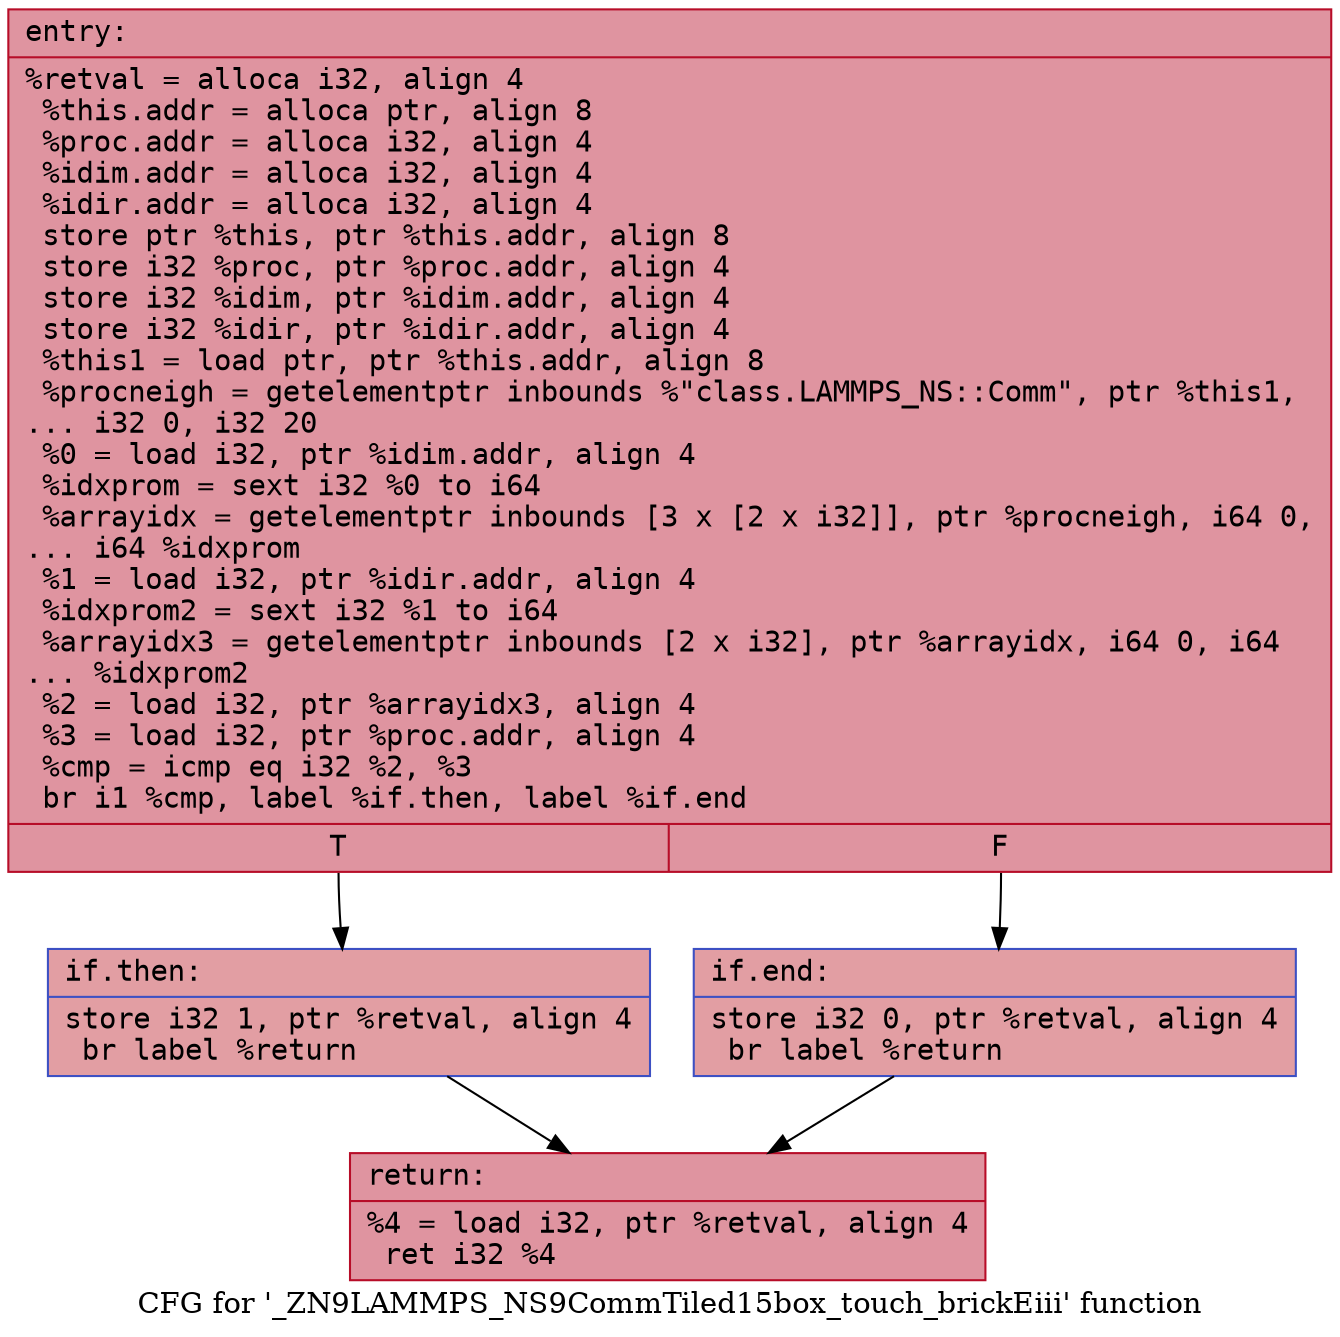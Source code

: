 digraph "CFG for '_ZN9LAMMPS_NS9CommTiled15box_touch_brickEiii' function" {
	label="CFG for '_ZN9LAMMPS_NS9CommTiled15box_touch_brickEiii' function";

	Node0x5560774cd770 [shape=record,color="#b70d28ff", style=filled, fillcolor="#b70d2870" fontname="Courier",label="{entry:\l|  %retval = alloca i32, align 4\l  %this.addr = alloca ptr, align 8\l  %proc.addr = alloca i32, align 4\l  %idim.addr = alloca i32, align 4\l  %idir.addr = alloca i32, align 4\l  store ptr %this, ptr %this.addr, align 8\l  store i32 %proc, ptr %proc.addr, align 4\l  store i32 %idim, ptr %idim.addr, align 4\l  store i32 %idir, ptr %idir.addr, align 4\l  %this1 = load ptr, ptr %this.addr, align 8\l  %procneigh = getelementptr inbounds %\"class.LAMMPS_NS::Comm\", ptr %this1,\l... i32 0, i32 20\l  %0 = load i32, ptr %idim.addr, align 4\l  %idxprom = sext i32 %0 to i64\l  %arrayidx = getelementptr inbounds [3 x [2 x i32]], ptr %procneigh, i64 0,\l... i64 %idxprom\l  %1 = load i32, ptr %idir.addr, align 4\l  %idxprom2 = sext i32 %1 to i64\l  %arrayidx3 = getelementptr inbounds [2 x i32], ptr %arrayidx, i64 0, i64\l... %idxprom2\l  %2 = load i32, ptr %arrayidx3, align 4\l  %3 = load i32, ptr %proc.addr, align 4\l  %cmp = icmp eq i32 %2, %3\l  br i1 %cmp, label %if.then, label %if.end\l|{<s0>T|<s1>F}}"];
	Node0x5560774cd770:s0 -> Node0x5560774ce810[tooltip="entry -> if.then\nProbability 50.00%" ];
	Node0x5560774cd770:s1 -> Node0x5560774ce880[tooltip="entry -> if.end\nProbability 50.00%" ];
	Node0x5560774ce810 [shape=record,color="#3d50c3ff", style=filled, fillcolor="#be242e70" fontname="Courier",label="{if.then:\l|  store i32 1, ptr %retval, align 4\l  br label %return\l}"];
	Node0x5560774ce810 -> Node0x5560774cea40[tooltip="if.then -> return\nProbability 100.00%" ];
	Node0x5560774ce880 [shape=record,color="#3d50c3ff", style=filled, fillcolor="#be242e70" fontname="Courier",label="{if.end:\l|  store i32 0, ptr %retval, align 4\l  br label %return\l}"];
	Node0x5560774ce880 -> Node0x5560774cea40[tooltip="if.end -> return\nProbability 100.00%" ];
	Node0x5560774cea40 [shape=record,color="#b70d28ff", style=filled, fillcolor="#b70d2870" fontname="Courier",label="{return:\l|  %4 = load i32, ptr %retval, align 4\l  ret i32 %4\l}"];
}
